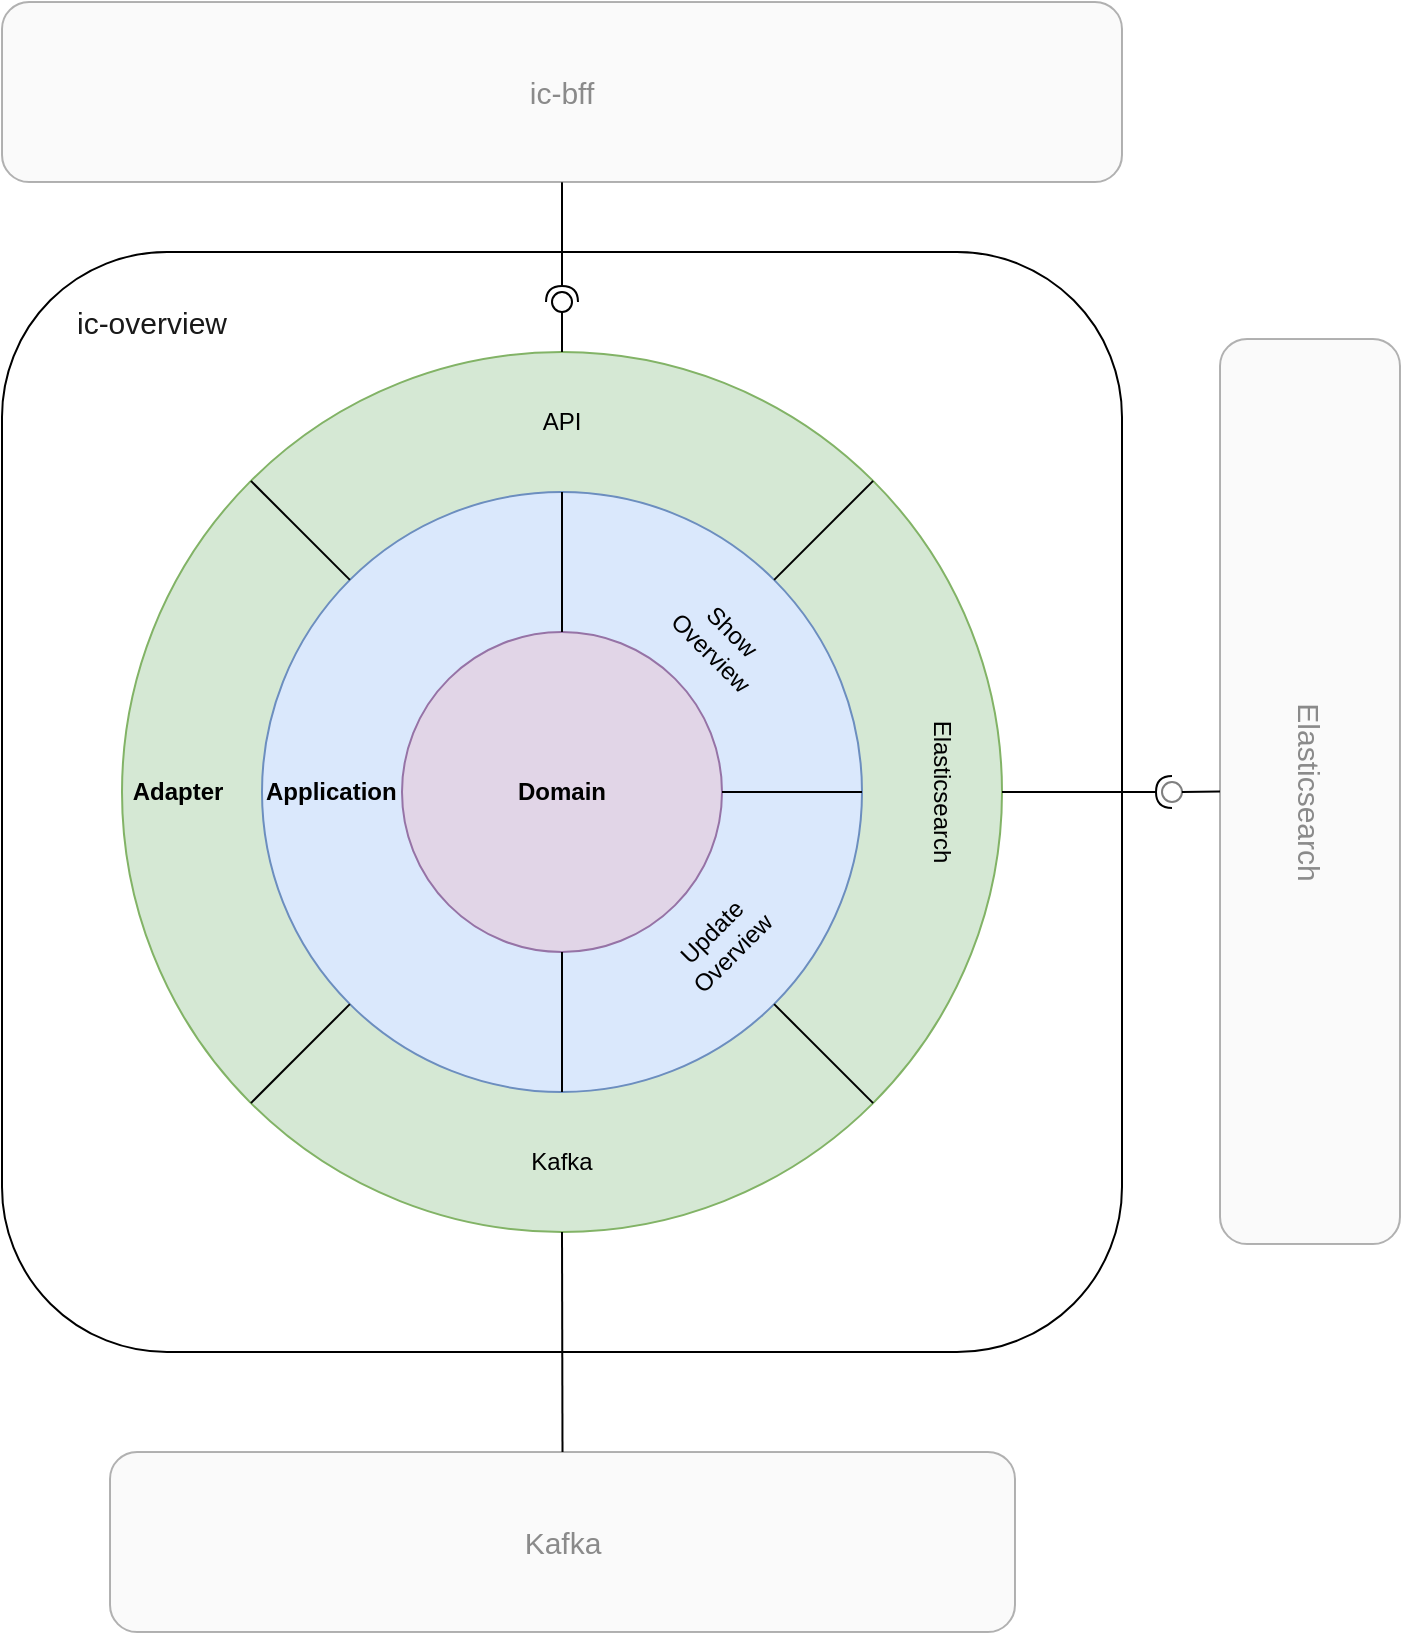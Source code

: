 <mxfile version="20.3.5" type="device" pages="2"><diagram id="cwa2jANBgZuo4o33LXqr" name="Page-1"><mxGraphModel dx="1623" dy="980" grid="1" gridSize="10" guides="1" tooltips="1" connect="1" arrows="1" fold="1" page="1" pageScale="1" pageWidth="827" pageHeight="1169" math="0" shadow="0"><root><mxCell id="0"/><mxCell id="1" parent="0"/><mxCell id="JK79txav-gp8zZLnFFhZ-18" value="" style="rounded=1;whiteSpace=wrap;html=1;align=left;verticalAlign=top;" vertex="1" parent="1"><mxGeometry x="40" y="140" width="560" height="550" as="geometry"/></mxCell><mxCell id="JK79txav-gp8zZLnFFhZ-1" value="&amp;nbsp;Adapter" style="ellipse;whiteSpace=wrap;html=1;aspect=fixed;fillColor=#d5e8d4;strokeColor=#82b366;align=left;fontStyle=1" vertex="1" parent="1"><mxGeometry x="100" y="190" width="440" height="440" as="geometry"/></mxCell><mxCell id="JK79txav-gp8zZLnFFhZ-2" value="Application" style="ellipse;whiteSpace=wrap;html=1;aspect=fixed;fillColor=#dae8fc;strokeColor=#6c8ebf;align=left;fontStyle=1" vertex="1" parent="1"><mxGeometry x="170" y="260" width="300" height="300" as="geometry"/></mxCell><mxCell id="JK79txav-gp8zZLnFFhZ-3" value="Domain" style="ellipse;whiteSpace=wrap;html=1;aspect=fixed;fillColor=#e1d5e7;strokeColor=#9673a6;fontStyle=1" vertex="1" parent="1"><mxGeometry x="240" y="330" width="160" height="160" as="geometry"/></mxCell><mxCell id="JK79txav-gp8zZLnFFhZ-4" value="" style="endArrow=none;html=1;rounded=0;entryX=0;entryY=0;entryDx=0;entryDy=0;" edge="1" parent="1" source="JK79txav-gp8zZLnFFhZ-2" target="JK79txav-gp8zZLnFFhZ-1"><mxGeometry width="50" height="50" relative="1" as="geometry"><mxPoint x="20" y="320" as="sourcePoint"/><mxPoint x="20" y="500" as="targetPoint"/></mxGeometry></mxCell><mxCell id="JK79txav-gp8zZLnFFhZ-5" value="" style="endArrow=none;html=1;rounded=0;entryX=1;entryY=0;entryDx=0;entryDy=0;" edge="1" parent="1" source="JK79txav-gp8zZLnFFhZ-2" target="JK79txav-gp8zZLnFFhZ-1"><mxGeometry width="50" height="50" relative="1" as="geometry"><mxPoint x="450" y="330" as="sourcePoint"/><mxPoint x="500" y="290" as="targetPoint"/></mxGeometry></mxCell><mxCell id="JK79txav-gp8zZLnFFhZ-6" value="" style="endArrow=none;html=1;rounded=0;exitX=0;exitY=1;exitDx=0;exitDy=0;" edge="1" parent="1" source="JK79txav-gp8zZLnFFhZ-1" target="JK79txav-gp8zZLnFFhZ-2"><mxGeometry width="50" height="50" relative="1" as="geometry"><mxPoint x="370" y="490" as="sourcePoint"/><mxPoint x="100" y="650" as="targetPoint"/></mxGeometry></mxCell><mxCell id="JK79txav-gp8zZLnFFhZ-7" value="" style="endArrow=none;html=1;rounded=0;exitX=1;exitY=1;exitDx=0;exitDy=0;entryX=1;entryY=1;entryDx=0;entryDy=0;" edge="1" parent="1" source="JK79txav-gp8zZLnFFhZ-1" target="JK79txav-gp8zZLnFFhZ-2"><mxGeometry width="50" height="50" relative="1" as="geometry"><mxPoint x="174.437" y="575.563" as="sourcePoint"/><mxPoint x="223.934" y="526.066" as="targetPoint"/></mxGeometry></mxCell><mxCell id="JK79txav-gp8zZLnFFhZ-8" value="API" style="text;html=1;strokeColor=none;fillColor=none;align=center;verticalAlign=middle;whiteSpace=wrap;rounded=0;" vertex="1" parent="1"><mxGeometry x="290" y="210" width="60" height="30" as="geometry"/></mxCell><mxCell id="JK79txav-gp8zZLnFFhZ-9" value="Elasticsearch" style="text;html=1;strokeColor=none;fillColor=none;align=center;verticalAlign=middle;whiteSpace=wrap;rounded=0;rotation=90;" vertex="1" parent="1"><mxGeometry x="480" y="395" width="60" height="30" as="geometry"/></mxCell><mxCell id="JK79txav-gp8zZLnFFhZ-10" value="Kafka" style="text;html=1;strokeColor=none;fillColor=none;align=center;verticalAlign=middle;whiteSpace=wrap;rounded=0;rotation=0;" vertex="1" parent="1"><mxGeometry x="290" y="580" width="60" height="30" as="geometry"/></mxCell><mxCell id="JK79txav-gp8zZLnFFhZ-12" value="" style="endArrow=none;html=1;rounded=0;exitX=0.5;exitY=1;exitDx=0;exitDy=0;entryX=0.5;entryY=1;entryDx=0;entryDy=0;" edge="1" parent="1" source="JK79txav-gp8zZLnFFhZ-2" target="JK79txav-gp8zZLnFFhZ-3"><mxGeometry width="50" height="50" relative="1" as="geometry"><mxPoint x="370" y="490" as="sourcePoint"/><mxPoint x="420" y="440" as="targetPoint"/></mxGeometry></mxCell><mxCell id="JK79txav-gp8zZLnFFhZ-13" value="" style="endArrow=none;html=1;rounded=0;entryX=1;entryY=0.5;entryDx=0;entryDy=0;exitX=1;exitY=0.5;exitDx=0;exitDy=0;" edge="1" parent="1" source="JK79txav-gp8zZLnFFhZ-3" target="JK79txav-gp8zZLnFFhZ-2"><mxGeometry width="50" height="50" relative="1" as="geometry"><mxPoint x="370" y="490" as="sourcePoint"/><mxPoint x="420" y="440" as="targetPoint"/></mxGeometry></mxCell><mxCell id="JK79txav-gp8zZLnFFhZ-15" value="" style="endArrow=none;html=1;rounded=0;entryX=0.5;entryY=0;entryDx=0;entryDy=0;exitX=0.5;exitY=0;exitDx=0;exitDy=0;" edge="1" parent="1" source="JK79txav-gp8zZLnFFhZ-3" target="JK79txav-gp8zZLnFFhZ-2"><mxGeometry width="50" height="50" relative="1" as="geometry"><mxPoint x="370" y="490" as="sourcePoint"/><mxPoint x="420" y="440" as="targetPoint"/></mxGeometry></mxCell><mxCell id="JK79txav-gp8zZLnFFhZ-16" value="Update Overview" style="text;html=1;strokeColor=none;fillColor=none;align=center;verticalAlign=middle;whiteSpace=wrap;rounded=0;rotation=-45;" vertex="1" parent="1"><mxGeometry x="370" y="470" width="60" height="30" as="geometry"/></mxCell><mxCell id="JK79txav-gp8zZLnFFhZ-17" value="Show Overview" style="text;html=1;strokeColor=none;fillColor=none;align=center;verticalAlign=middle;whiteSpace=wrap;rounded=0;rotation=45;" vertex="1" parent="1"><mxGeometry x="370" y="320" width="60" height="30" as="geometry"/></mxCell><mxCell id="JK79txav-gp8zZLnFFhZ-19" value="" style="rounded=0;orthogonalLoop=1;jettySize=auto;html=1;endArrow=none;endFill=0;sketch=0;sourcePerimeterSpacing=0;targetPerimeterSpacing=0;exitX=0.5;exitY=0;exitDx=0;exitDy=0;" edge="1" target="JK79txav-gp8zZLnFFhZ-21" parent="1" source="JK79txav-gp8zZLnFFhZ-1"><mxGeometry relative="1" as="geometry"><mxPoint x="750" y="360" as="sourcePoint"/></mxGeometry></mxCell><mxCell id="JK79txav-gp8zZLnFFhZ-20" value="" style="rounded=0;orthogonalLoop=1;jettySize=auto;html=1;endArrow=halfCircle;endFill=0;entryX=0.5;entryY=0.5;endSize=6;strokeWidth=1;sketch=0;exitX=0.5;exitY=1;exitDx=0;exitDy=0;" edge="1" target="JK79txav-gp8zZLnFFhZ-21" parent="1" source="JK79txav-gp8zZLnFFhZ-23"><mxGeometry relative="1" as="geometry"><mxPoint x="320" y="90" as="sourcePoint"/></mxGeometry></mxCell><mxCell id="JK79txav-gp8zZLnFFhZ-21" value="" style="ellipse;whiteSpace=wrap;html=1;align=center;aspect=fixed;resizable=0;points=[];outlineConnect=0;sketch=0;" vertex="1" parent="1"><mxGeometry x="315" y="160" width="10" height="10" as="geometry"/></mxCell><mxCell id="JK79txav-gp8zZLnFFhZ-23" value="ic-bff" style="rounded=1;whiteSpace=wrap;html=1;fontSize=15;opacity=50;fillColor=#f5f5f5;fontColor=#8A8A8A;strokeColor=#666666;" vertex="1" parent="1"><mxGeometry x="40" y="15" width="560" height="90" as="geometry"/></mxCell><mxCell id="JK79txav-gp8zZLnFFhZ-24" value="Elasticsearch" style="rounded=1;whiteSpace=wrap;html=1;fontSize=15;opacity=50;fillColor=#f5f5f5;fontColor=#8A8A8A;strokeColor=#666666;rotation=90;" vertex="1" parent="1"><mxGeometry x="467.75" y="364.75" width="452.5" height="90" as="geometry"/></mxCell><mxCell id="JK79txav-gp8zZLnFFhZ-28" value="" style="rounded=0;orthogonalLoop=1;jettySize=auto;html=1;endArrow=none;endFill=0;sketch=0;sourcePerimeterSpacing=0;targetPerimeterSpacing=0;fontSize=15;fontColor=#8A8A8A;exitX=0.5;exitY=1;exitDx=0;exitDy=0;" edge="1" target="JK79txav-gp8zZLnFFhZ-30" parent="1" source="JK79txav-gp8zZLnFFhZ-24"><mxGeometry relative="1" as="geometry"><mxPoint x="600" y="475" as="sourcePoint"/></mxGeometry></mxCell><mxCell id="JK79txav-gp8zZLnFFhZ-29" value="" style="rounded=0;orthogonalLoop=1;jettySize=auto;html=1;endArrow=halfCircle;endFill=0;entryX=0.5;entryY=0.5;endSize=6;strokeWidth=1;sketch=0;fontSize=15;fontColor=#8A8A8A;exitX=1;exitY=0.5;exitDx=0;exitDy=0;" edge="1" target="JK79txav-gp8zZLnFFhZ-30" parent="1" source="JK79txav-gp8zZLnFFhZ-1"><mxGeometry relative="1" as="geometry"><mxPoint x="640" y="475" as="sourcePoint"/></mxGeometry></mxCell><mxCell id="JK79txav-gp8zZLnFFhZ-30" value="" style="ellipse;whiteSpace=wrap;html=1;align=center;aspect=fixed;resizable=0;points=[];outlineConnect=0;sketch=0;fontSize=15;fontColor=#8A8A8A;opacity=50;" vertex="1" parent="1"><mxGeometry x="620" y="405" width="10" height="10" as="geometry"/></mxCell><mxCell id="JK79txav-gp8zZLnFFhZ-31" value="Kafka" style="rounded=1;whiteSpace=wrap;html=1;fontSize=15;opacity=50;fillColor=#f5f5f5;fontColor=#8A8A8A;strokeColor=#666666;rotation=0;" vertex="1" parent="1"><mxGeometry x="94" y="740" width="452.5" height="90" as="geometry"/></mxCell><mxCell id="JK79txav-gp8zZLnFFhZ-32" value="" style="rounded=0;orthogonalLoop=1;jettySize=auto;html=1;endArrow=none;endFill=0;sketch=0;sourcePerimeterSpacing=0;targetPerimeterSpacing=0;fontSize=15;fontColor=#8A8A8A;exitX=0.5;exitY=1;exitDx=0;exitDy=0;entryX=0.5;entryY=0;entryDx=0;entryDy=0;" edge="1" target="JK79txav-gp8zZLnFFhZ-31" parent="1" source="JK79txav-gp8zZLnFFhZ-1"><mxGeometry relative="1" as="geometry"><mxPoint x="320" y="585" as="sourcePoint"/><mxPoint x="320" y="657" as="targetPoint"/></mxGeometry></mxCell><mxCell id="JK79txav-gp8zZLnFFhZ-35" value="ic-overview" style="text;html=1;strokeColor=none;fillColor=none;align=center;verticalAlign=middle;whiteSpace=wrap;rounded=0;fontSize=15;fontColor=#191919;opacity=50;" vertex="1" parent="1"><mxGeometry x="70" y="160" width="90" height="30" as="geometry"/></mxCell></root></mxGraphModel></diagram><diagram id="bcjx2ElU8IldKB4Wk1eq" name="Page-2"><mxGraphModel dx="1298" dy="784" grid="1" gridSize="10" guides="1" tooltips="1" connect="1" arrows="1" fold="1" page="1" pageScale="1" pageWidth="827" pageHeight="1169" math="0" shadow="0"><root><mxCell id="0"/><mxCell id="1" parent="0"/><mxCell id="u1df5Lc2JKaY_6SxQwH--1" value="" style="rounded=1;whiteSpace=wrap;html=1;align=left;verticalAlign=top;" vertex="1" parent="1"><mxGeometry x="40" y="140" width="560" height="240" as="geometry"/></mxCell><mxCell id="lqs-cpx10topqeYbt79c-1" value="ic-overview" style="rounded=1;whiteSpace=wrap;html=1;fontSize=15;opacity=50;fillColor=#f5f5f5;fontColor=#8A8A8A;strokeColor=#666666;rotation=0;" vertex="1" parent="1"><mxGeometry x="93.75" y="10" width="452.5" height="90" as="geometry"/></mxCell><mxCell id="raiGnHd78v9S5yzz5WcB-1" value="" style="endArrow=none;html=1;rounded=0;fontSize=15;fontColor=#191919;entryX=0.5;entryY=1;entryDx=0;entryDy=0;" edge="1" parent="1" source="u1df5Lc2JKaY_6SxQwH--1" target="lqs-cpx10topqeYbt79c-1"><mxGeometry width="50" height="50" relative="1" as="geometry"><mxPoint x="390" y="320" as="sourcePoint"/><mxPoint x="440" y="270" as="targetPoint"/></mxGeometry></mxCell><mxCell id="raiGnHd78v9S5yzz5WcB-2" value="partner-topic" style="rounded=0;whiteSpace=wrap;html=1;fontSize=15;fontColor=#191919;opacity=50;" vertex="1" parent="1"><mxGeometry x="140" y="232" width="120" height="60" as="geometry"/></mxCell><mxCell id="raiGnHd78v9S5yzz5WcB-3" value="contract-topic" style="rounded=0;whiteSpace=wrap;html=1;fontSize=15;fontColor=#191919;opacity=50;" vertex="1" parent="1"><mxGeometry x="380" y="232" width="120" height="60" as="geometry"/></mxCell><mxCell id="raiGnHd78v9S5yzz5WcB-4" value="overview-topic" style="rounded=0;whiteSpace=wrap;html=1;fontSize=15;fontColor=#191919;opacity=50;" vertex="1" parent="1"><mxGeometry x="260" y="160" width="120" height="60" as="geometry"/></mxCell><mxCell id="raiGnHd78v9S5yzz5WcB-5" value="Partnermanagement" style="rounded=1;whiteSpace=wrap;html=1;fontSize=15;opacity=50;fillColor=#f5f5f5;fontColor=#8A8A8A;strokeColor=#666666;rotation=0;" vertex="1" parent="1"><mxGeometry x="30" y="410" width="200" height="90" as="geometry"/></mxCell><mxCell id="raiGnHd78v9S5yzz5WcB-6" value="Vertragsmanagement" style="rounded=1;whiteSpace=wrap;html=1;fontSize=15;opacity=50;fillColor=#f5f5f5;fontColor=#8A8A8A;strokeColor=#666666;rotation=0;" vertex="1" parent="1"><mxGeometry x="400" y="410" width="200" height="90" as="geometry"/></mxCell><mxCell id="raiGnHd78v9S5yzz5WcB-7" value="Kafka Connect" style="rounded=0;whiteSpace=wrap;html=1;fontSize=15;fontColor=#191919;opacity=50;" vertex="1" parent="1"><mxGeometry x="76" y="320" width="210" height="32" as="geometry"/></mxCell><mxCell id="raiGnHd78v9S5yzz5WcB-8" value="Kafka Connect" style="rounded=0;whiteSpace=wrap;html=1;fontSize=15;fontColor=#191919;opacity=50;" vertex="1" parent="1"><mxGeometry x="360" y="320" width="210" height="32" as="geometry"/></mxCell><mxCell id="raiGnHd78v9S5yzz5WcB-9" value="" style="endArrow=none;html=1;rounded=0;fontSize=15;fontColor=#191919;exitX=0.5;exitY=0;exitDx=0;exitDy=0;entryX=0.5;entryY=1;entryDx=0;entryDy=0;" edge="1" parent="1" source="raiGnHd78v9S5yzz5WcB-7" target="raiGnHd78v9S5yzz5WcB-2"><mxGeometry width="50" height="50" relative="1" as="geometry"><mxPoint x="390" y="320" as="sourcePoint"/><mxPoint x="440" y="270" as="targetPoint"/></mxGeometry></mxCell><mxCell id="raiGnHd78v9S5yzz5WcB-10" value="" style="endArrow=none;html=1;rounded=0;fontSize=15;fontColor=#191919;exitX=0.5;exitY=0;exitDx=0;exitDy=0;entryX=0.5;entryY=1;entryDx=0;entryDy=0;" edge="1" parent="1" source="raiGnHd78v9S5yzz5WcB-6" target="raiGnHd78v9S5yzz5WcB-8"><mxGeometry width="50" height="50" relative="1" as="geometry"><mxPoint x="390" y="320" as="sourcePoint"/><mxPoint x="440" y="270" as="targetPoint"/></mxGeometry></mxCell><mxCell id="raiGnHd78v9S5yzz5WcB-12" value="" style="endArrow=none;html=1;rounded=0;fontSize=15;fontColor=#191919;exitX=0.5;exitY=0;exitDx=0;exitDy=0;entryX=0.5;entryY=1;entryDx=0;entryDy=0;" edge="1" parent="1" source="raiGnHd78v9S5yzz5WcB-5" target="raiGnHd78v9S5yzz5WcB-7"><mxGeometry width="50" height="50" relative="1" as="geometry"><mxPoint x="390" y="320" as="sourcePoint"/><mxPoint x="440" y="270" as="targetPoint"/></mxGeometry></mxCell></root></mxGraphModel></diagram></mxfile>